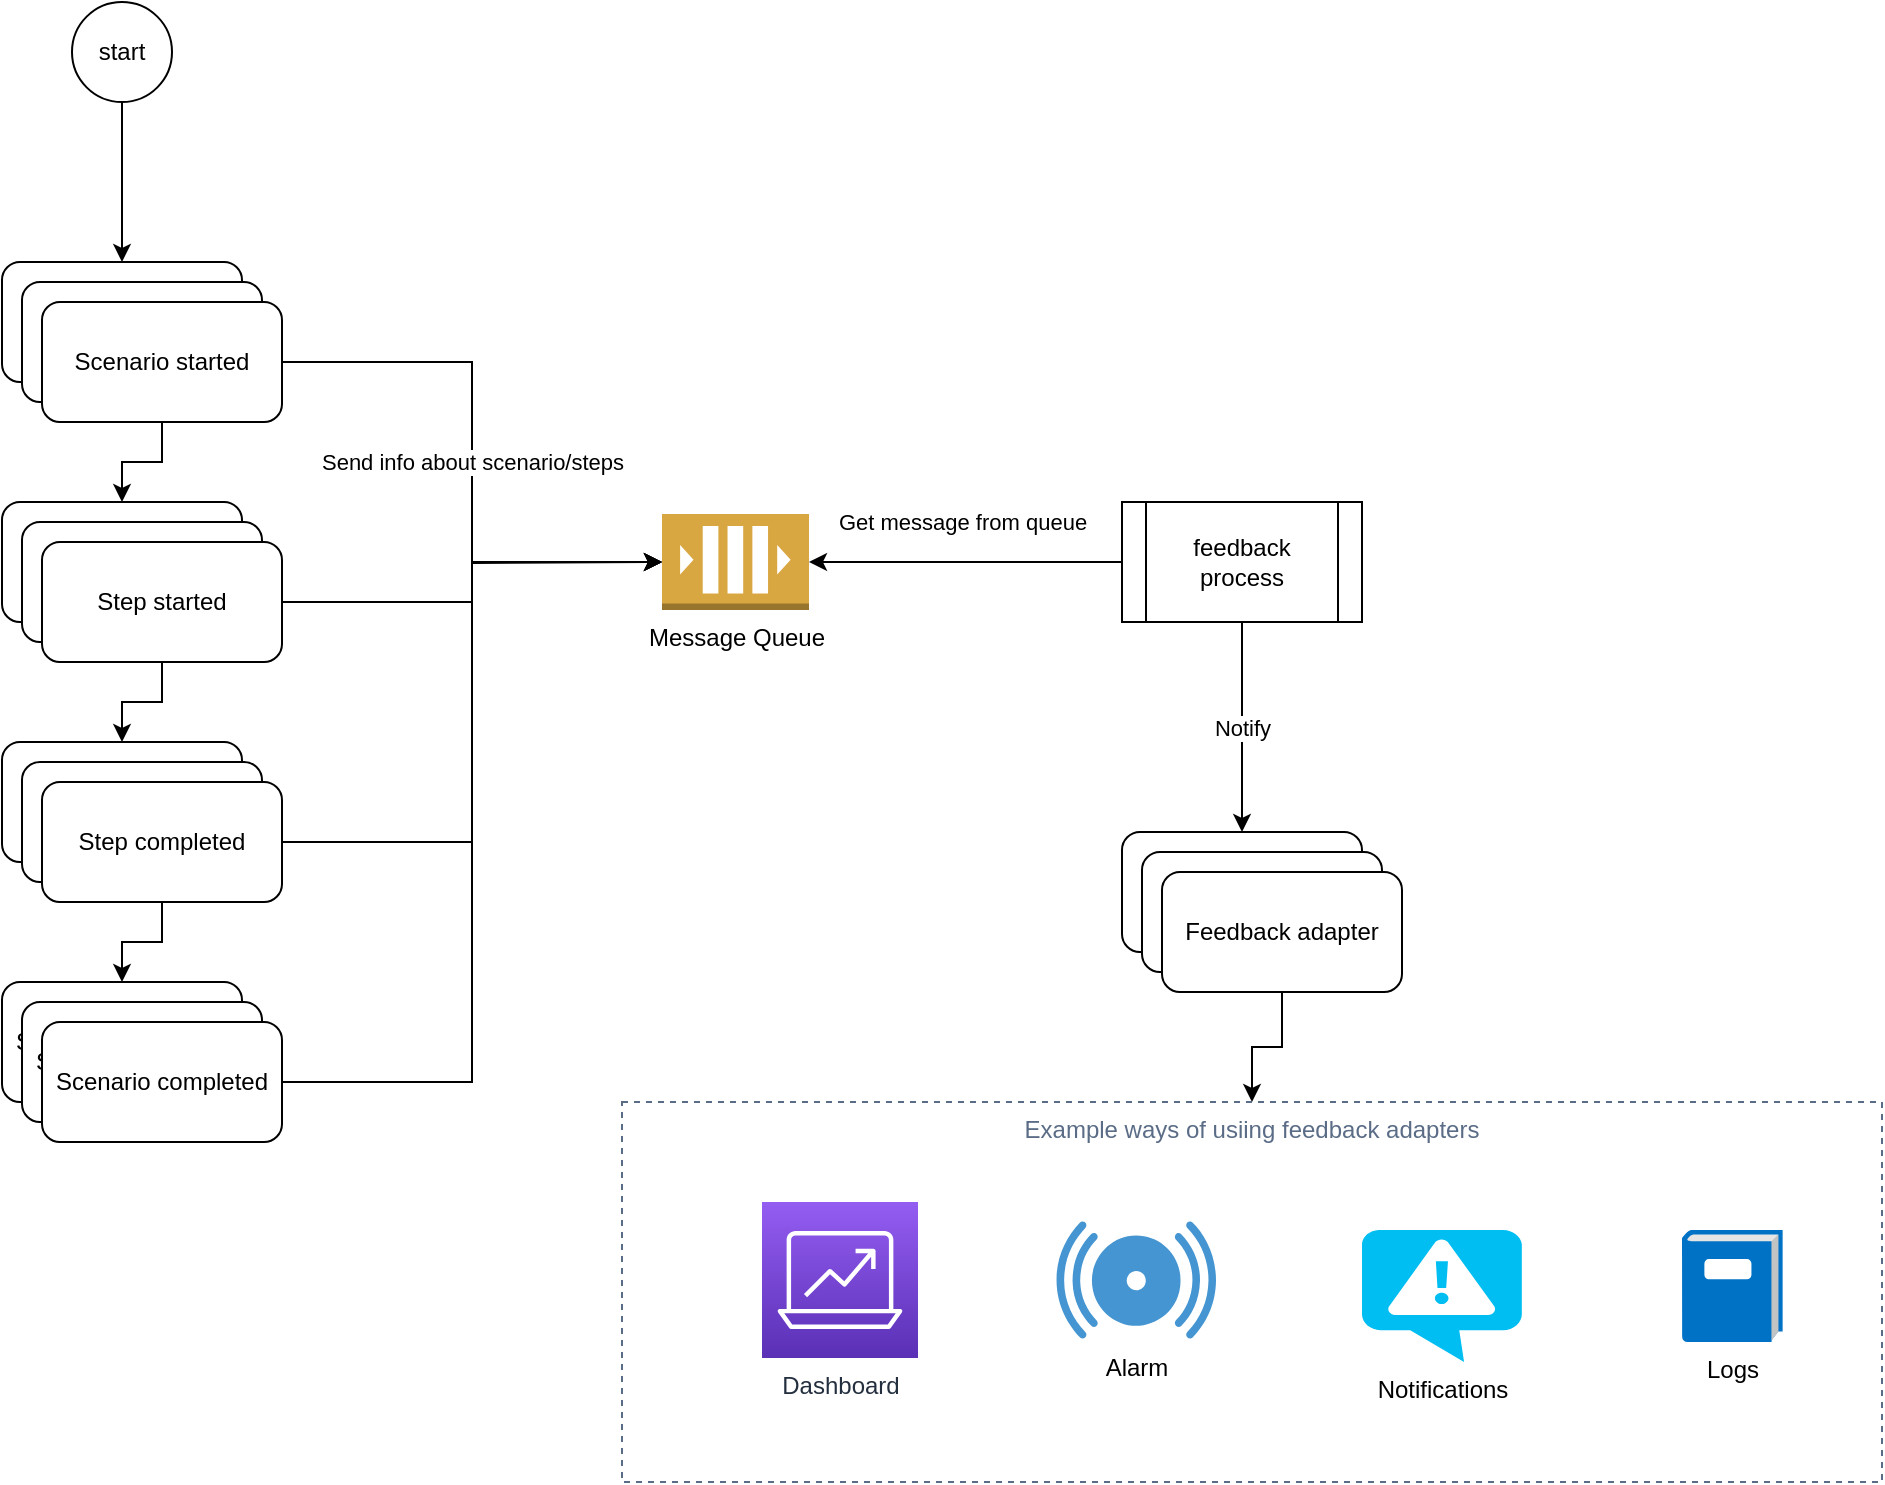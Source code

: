 <mxfile version="16.6.1" type="device"><diagram id="CnHgMHAHikfO6FpcZ0x_" name="Page-1"><mxGraphModel dx="2942" dy="1122" grid="1" gridSize="10" guides="1" tooltips="1" connect="1" arrows="1" fold="1" page="1" pageScale="1" pageWidth="827" pageHeight="1169" math="0" shadow="0"><root><mxCell id="0"/><mxCell id="1" parent="0"/><mxCell id="xfEcqQdnDVmOxT39u_RS-1" value="Scenario started" style="rounded=1;whiteSpace=wrap;html=1;" vertex="1" parent="1"><mxGeometry x="300" y="240" width="120" height="60" as="geometry"/></mxCell><mxCell id="xfEcqQdnDVmOxT39u_RS-3" style="edgeStyle=orthogonalEdgeStyle;rounded=0;orthogonalLoop=1;jettySize=auto;html=1;" edge="1" parent="1" source="xfEcqQdnDVmOxT39u_RS-2" target="xfEcqQdnDVmOxT39u_RS-1"><mxGeometry relative="1" as="geometry"/></mxCell><mxCell id="xfEcqQdnDVmOxT39u_RS-2" value="start" style="ellipse;whiteSpace=wrap;html=1;" vertex="1" parent="1"><mxGeometry x="335" y="110" width="50" height="50" as="geometry"/></mxCell><mxCell id="xfEcqQdnDVmOxT39u_RS-4" value="Step started" style="rounded=1;whiteSpace=wrap;html=1;" vertex="1" parent="1"><mxGeometry x="300" y="360" width="120" height="60" as="geometry"/></mxCell><mxCell id="xfEcqQdnDVmOxT39u_RS-5" value="Step completed" style="rounded=1;whiteSpace=wrap;html=1;" vertex="1" parent="1"><mxGeometry x="300" y="480" width="120" height="60" as="geometry"/></mxCell><mxCell id="xfEcqQdnDVmOxT39u_RS-6" value="Scenario completed" style="rounded=1;whiteSpace=wrap;html=1;" vertex="1" parent="1"><mxGeometry x="300" y="600" width="120" height="60" as="geometry"/></mxCell><mxCell id="xfEcqQdnDVmOxT39u_RS-7" value="Step started" style="rounded=1;whiteSpace=wrap;html=1;" vertex="1" parent="1"><mxGeometry x="310" y="370" width="120" height="60" as="geometry"/></mxCell><mxCell id="xfEcqQdnDVmOxT39u_RS-17" style="edgeStyle=orthogonalEdgeStyle;rounded=0;orthogonalLoop=1;jettySize=auto;html=1;entryX=0.5;entryY=0;entryDx=0;entryDy=0;" edge="1" parent="1" source="xfEcqQdnDVmOxT39u_RS-8" target="xfEcqQdnDVmOxT39u_RS-5"><mxGeometry relative="1" as="geometry"/></mxCell><mxCell id="xfEcqQdnDVmOxT39u_RS-22" style="edgeStyle=orthogonalEdgeStyle;rounded=0;orthogonalLoop=1;jettySize=auto;html=1;exitX=1;exitY=0.5;exitDx=0;exitDy=0;" edge="1" parent="1" source="xfEcqQdnDVmOxT39u_RS-8"><mxGeometry relative="1" as="geometry"><mxPoint x="630" y="390" as="targetPoint"/></mxGeometry></mxCell><mxCell id="xfEcqQdnDVmOxT39u_RS-8" value="Step started" style="rounded=1;whiteSpace=wrap;html=1;" vertex="1" parent="1"><mxGeometry x="320" y="380" width="120" height="60" as="geometry"/></mxCell><mxCell id="xfEcqQdnDVmOxT39u_RS-10" value="Step completed" style="rounded=1;whiteSpace=wrap;html=1;" vertex="1" parent="1"><mxGeometry x="310" y="490" width="120" height="60" as="geometry"/></mxCell><mxCell id="xfEcqQdnDVmOxT39u_RS-18" style="edgeStyle=orthogonalEdgeStyle;rounded=0;orthogonalLoop=1;jettySize=auto;html=1;" edge="1" parent="1" source="xfEcqQdnDVmOxT39u_RS-11" target="xfEcqQdnDVmOxT39u_RS-6"><mxGeometry relative="1" as="geometry"/></mxCell><mxCell id="xfEcqQdnDVmOxT39u_RS-23" style="edgeStyle=orthogonalEdgeStyle;rounded=0;orthogonalLoop=1;jettySize=auto;html=1;entryX=0;entryY=0.5;entryDx=0;entryDy=0;entryPerimeter=0;" edge="1" parent="1" source="xfEcqQdnDVmOxT39u_RS-11" target="xfEcqQdnDVmOxT39u_RS-20"><mxGeometry relative="1" as="geometry"/></mxCell><mxCell id="xfEcqQdnDVmOxT39u_RS-11" value="Step completed" style="rounded=1;whiteSpace=wrap;html=1;" vertex="1" parent="1"><mxGeometry x="320" y="500" width="120" height="60" as="geometry"/></mxCell><mxCell id="xfEcqQdnDVmOxT39u_RS-12" value="Scenario started" style="rounded=1;whiteSpace=wrap;html=1;" vertex="1" parent="1"><mxGeometry x="310" y="250" width="120" height="60" as="geometry"/></mxCell><mxCell id="xfEcqQdnDVmOxT39u_RS-16" style="edgeStyle=orthogonalEdgeStyle;rounded=0;orthogonalLoop=1;jettySize=auto;html=1;" edge="1" parent="1" source="xfEcqQdnDVmOxT39u_RS-13" target="xfEcqQdnDVmOxT39u_RS-4"><mxGeometry relative="1" as="geometry"/></mxCell><mxCell id="xfEcqQdnDVmOxT39u_RS-21" value="Send info about scenario/steps" style="edgeStyle=orthogonalEdgeStyle;rounded=0;orthogonalLoop=1;jettySize=auto;html=1;exitX=1;exitY=0.5;exitDx=0;exitDy=0;entryX=0;entryY=0.5;entryDx=0;entryDy=0;entryPerimeter=0;" edge="1" parent="1" source="xfEcqQdnDVmOxT39u_RS-13" target="xfEcqQdnDVmOxT39u_RS-20"><mxGeometry relative="1" as="geometry"/></mxCell><mxCell id="xfEcqQdnDVmOxT39u_RS-13" value="Scenario started" style="rounded=1;whiteSpace=wrap;html=1;" vertex="1" parent="1"><mxGeometry x="320" y="260" width="120" height="60" as="geometry"/></mxCell><mxCell id="xfEcqQdnDVmOxT39u_RS-14" value="Scenario completed" style="rounded=1;whiteSpace=wrap;html=1;" vertex="1" parent="1"><mxGeometry x="310" y="610" width="120" height="60" as="geometry"/></mxCell><mxCell id="xfEcqQdnDVmOxT39u_RS-24" style="edgeStyle=orthogonalEdgeStyle;rounded=0;orthogonalLoop=1;jettySize=auto;html=1;entryX=0;entryY=0.5;entryDx=0;entryDy=0;entryPerimeter=0;" edge="1" parent="1" source="xfEcqQdnDVmOxT39u_RS-15" target="xfEcqQdnDVmOxT39u_RS-20"><mxGeometry relative="1" as="geometry"/></mxCell><mxCell id="xfEcqQdnDVmOxT39u_RS-15" value="Scenario completed" style="rounded=1;whiteSpace=wrap;html=1;" vertex="1" parent="1"><mxGeometry x="320" y="620" width="120" height="60" as="geometry"/></mxCell><mxCell id="xfEcqQdnDVmOxT39u_RS-25" value="Get message from queue" style="edgeStyle=orthogonalEdgeStyle;rounded=0;orthogonalLoop=1;jettySize=auto;html=1;entryX=1;entryY=0.5;entryDx=0;entryDy=0;entryPerimeter=0;" edge="1" parent="1" source="xfEcqQdnDVmOxT39u_RS-19" target="xfEcqQdnDVmOxT39u_RS-20"><mxGeometry x="0.022" y="-20" relative="1" as="geometry"><mxPoint as="offset"/></mxGeometry></mxCell><mxCell id="xfEcqQdnDVmOxT39u_RS-29" value="Notify" style="edgeStyle=orthogonalEdgeStyle;rounded=0;orthogonalLoop=1;jettySize=auto;html=1;entryX=0.5;entryY=0;entryDx=0;entryDy=0;" edge="1" parent="1" source="xfEcqQdnDVmOxT39u_RS-19" target="xfEcqQdnDVmOxT39u_RS-26"><mxGeometry relative="1" as="geometry"/></mxCell><mxCell id="xfEcqQdnDVmOxT39u_RS-19" value="feedback process" style="shape=process;whiteSpace=wrap;html=1;backgroundOutline=1;" vertex="1" parent="1"><mxGeometry x="860" y="360" width="120" height="60" as="geometry"/></mxCell><mxCell id="xfEcqQdnDVmOxT39u_RS-20" value="Message Queue" style="outlineConnect=0;dashed=0;verticalLabelPosition=bottom;verticalAlign=top;align=center;html=1;shape=mxgraph.aws3.queue;fillColor=#D9A741;gradientColor=none;" vertex="1" parent="1"><mxGeometry x="630" y="366" width="73.5" height="48" as="geometry"/></mxCell><mxCell id="xfEcqQdnDVmOxT39u_RS-26" value="Feedback adapter" style="rounded=1;whiteSpace=wrap;html=1;" vertex="1" parent="1"><mxGeometry x="860" y="525" width="120" height="60" as="geometry"/></mxCell><mxCell id="xfEcqQdnDVmOxT39u_RS-27" value="Feedback adapter" style="rounded=1;whiteSpace=wrap;html=1;" vertex="1" parent="1"><mxGeometry x="870" y="535" width="120" height="60" as="geometry"/></mxCell><mxCell id="xfEcqQdnDVmOxT39u_RS-35" style="edgeStyle=orthogonalEdgeStyle;rounded=0;orthogonalLoop=1;jettySize=auto;html=1;" edge="1" parent="1" source="xfEcqQdnDVmOxT39u_RS-28" target="xfEcqQdnDVmOxT39u_RS-30"><mxGeometry relative="1" as="geometry"/></mxCell><mxCell id="xfEcqQdnDVmOxT39u_RS-28" value="Feedback adapter" style="rounded=1;whiteSpace=wrap;html=1;" vertex="1" parent="1"><mxGeometry x="880" y="545" width="120" height="60" as="geometry"/></mxCell><mxCell id="xfEcqQdnDVmOxT39u_RS-30" value="Example ways of usiing feedback adapters" style="fillColor=none;strokeColor=#5A6C86;dashed=1;verticalAlign=top;fontStyle=0;fontColor=#5A6C86;" vertex="1" parent="1"><mxGeometry x="610" y="660" width="630" height="190" as="geometry"/></mxCell><mxCell id="xfEcqQdnDVmOxT39u_RS-31" value="Dashboard" style="sketch=0;points=[[0,0,0],[0.25,0,0],[0.5,0,0],[0.75,0,0],[1,0,0],[0,1,0],[0.25,1,0],[0.5,1,0],[0.75,1,0],[1,1,0],[0,0.25,0],[0,0.5,0],[0,0.75,0],[1,0.25,0],[1,0.5,0],[1,0.75,0]];outlineConnect=0;fontColor=#232F3E;gradientColor=#945DF2;gradientDirection=north;fillColor=#5A30B5;strokeColor=#ffffff;dashed=0;verticalLabelPosition=bottom;verticalAlign=top;align=center;html=1;fontSize=12;fontStyle=0;aspect=fixed;shape=mxgraph.aws4.resourceIcon;resIcon=mxgraph.aws4.analytics;" vertex="1" parent="1"><mxGeometry x="680" y="710" width="78" height="78" as="geometry"/></mxCell><mxCell id="xfEcqQdnDVmOxT39u_RS-32" value="Alarm" style="shadow=0;dashed=0;html=1;strokeColor=none;fillColor=#4495D1;labelPosition=center;verticalLabelPosition=bottom;verticalAlign=top;align=center;outlineConnect=0;shape=mxgraph.veeam.2d.alarm;" vertex="1" parent="1"><mxGeometry x="827" y="719.5" width="80" height="59" as="geometry"/></mxCell><mxCell id="xfEcqQdnDVmOxT39u_RS-33" value="Notifications" style="verticalLabelPosition=bottom;html=1;verticalAlign=top;align=center;strokeColor=none;fillColor=#00BEF2;shape=mxgraph.azure.notification_topic;" vertex="1" parent="1"><mxGeometry x="980" y="724" width="80" height="66" as="geometry"/></mxCell><mxCell id="xfEcqQdnDVmOxT39u_RS-34" value="Logs" style="sketch=0;aspect=fixed;html=1;points=[];align=center;image;fontSize=12;image=img/lib/mscae/Log.svg;" vertex="1" parent="1"><mxGeometry x="1140" y="724" width="50.4" height="56" as="geometry"/></mxCell></root></mxGraphModel></diagram></mxfile>
